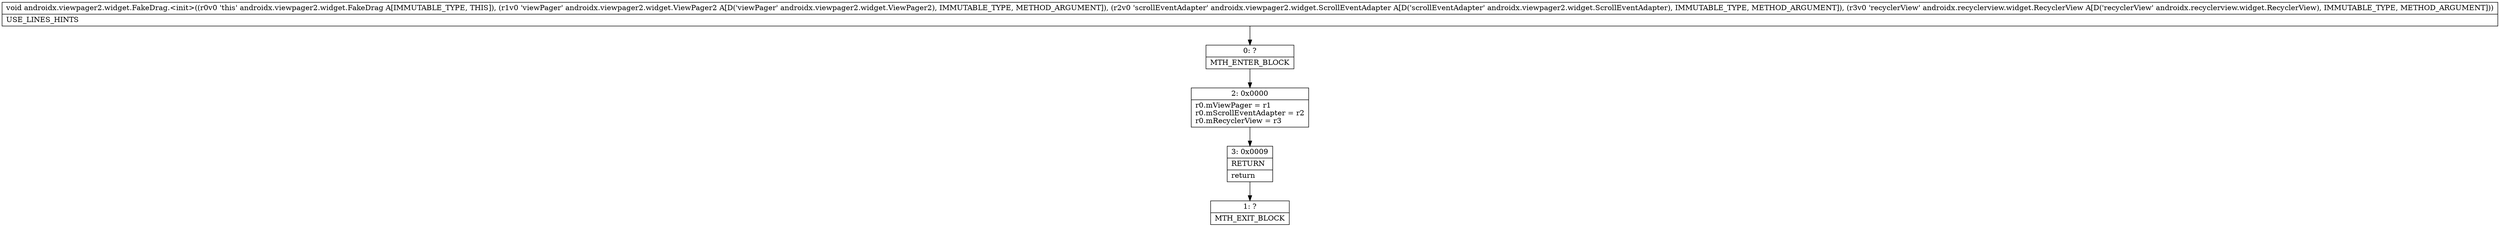 digraph "CFG forandroidx.viewpager2.widget.FakeDrag.\<init\>(Landroidx\/viewpager2\/widget\/ViewPager2;Landroidx\/viewpager2\/widget\/ScrollEventAdapter;Landroidx\/recyclerview\/widget\/RecyclerView;)V" {
Node_0 [shape=record,label="{0\:\ ?|MTH_ENTER_BLOCK\l}"];
Node_2 [shape=record,label="{2\:\ 0x0000|r0.mViewPager = r1\lr0.mScrollEventAdapter = r2\lr0.mRecyclerView = r3\l}"];
Node_3 [shape=record,label="{3\:\ 0x0009|RETURN\l|return\l}"];
Node_1 [shape=record,label="{1\:\ ?|MTH_EXIT_BLOCK\l}"];
MethodNode[shape=record,label="{void androidx.viewpager2.widget.FakeDrag.\<init\>((r0v0 'this' androidx.viewpager2.widget.FakeDrag A[IMMUTABLE_TYPE, THIS]), (r1v0 'viewPager' androidx.viewpager2.widget.ViewPager2 A[D('viewPager' androidx.viewpager2.widget.ViewPager2), IMMUTABLE_TYPE, METHOD_ARGUMENT]), (r2v0 'scrollEventAdapter' androidx.viewpager2.widget.ScrollEventAdapter A[D('scrollEventAdapter' androidx.viewpager2.widget.ScrollEventAdapter), IMMUTABLE_TYPE, METHOD_ARGUMENT]), (r3v0 'recyclerView' androidx.recyclerview.widget.RecyclerView A[D('recyclerView' androidx.recyclerview.widget.RecyclerView), IMMUTABLE_TYPE, METHOD_ARGUMENT]))  | USE_LINES_HINTS\l}"];
MethodNode -> Node_0;Node_0 -> Node_2;
Node_2 -> Node_3;
Node_3 -> Node_1;
}


